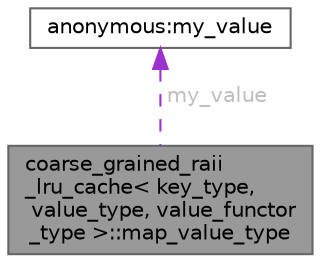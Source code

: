 digraph "coarse_grained_raii_lru_cache&lt; key_type, value_type, value_functor_type &gt;::map_value_type"
{
 // LATEX_PDF_SIZE
  bgcolor="transparent";
  edge [fontname=Helvetica,fontsize=10,labelfontname=Helvetica,labelfontsize=10];
  node [fontname=Helvetica,fontsize=10,shape=box,height=0.2,width=0.4];
  Node1 [id="Node000001",label="coarse_grained_raii\l_lru_cache\< key_type,\l value_type, value_functor\l_type \>::map_value_type",height=0.2,width=0.4,color="gray40", fillcolor="grey60", style="filled", fontcolor="black",tooltip=" "];
  Node2 -> Node1 [id="edge1_Node000001_Node000002",dir="back",color="darkorchid3",style="dashed",tooltip=" ",label=" my_value",fontcolor="grey" ];
  Node2 [id="Node000002",label="anonymous:my_value",height=0.2,width=0.4,color="gray40", fillcolor="white", style="filled",tooltip=" "];
}

